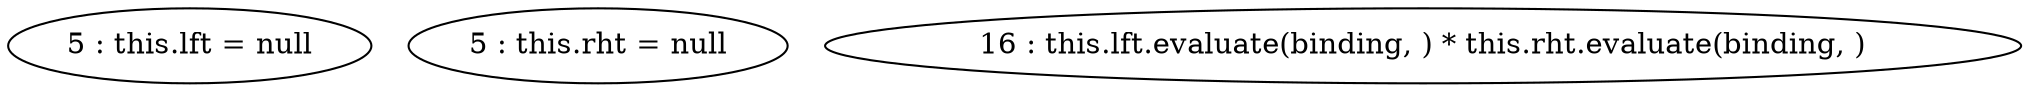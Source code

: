 digraph G {
"5 : this.lft = null"
"5 : this.rht = null"
"16 : this.lft.evaluate(binding, ) * this.rht.evaluate(binding, )"
}